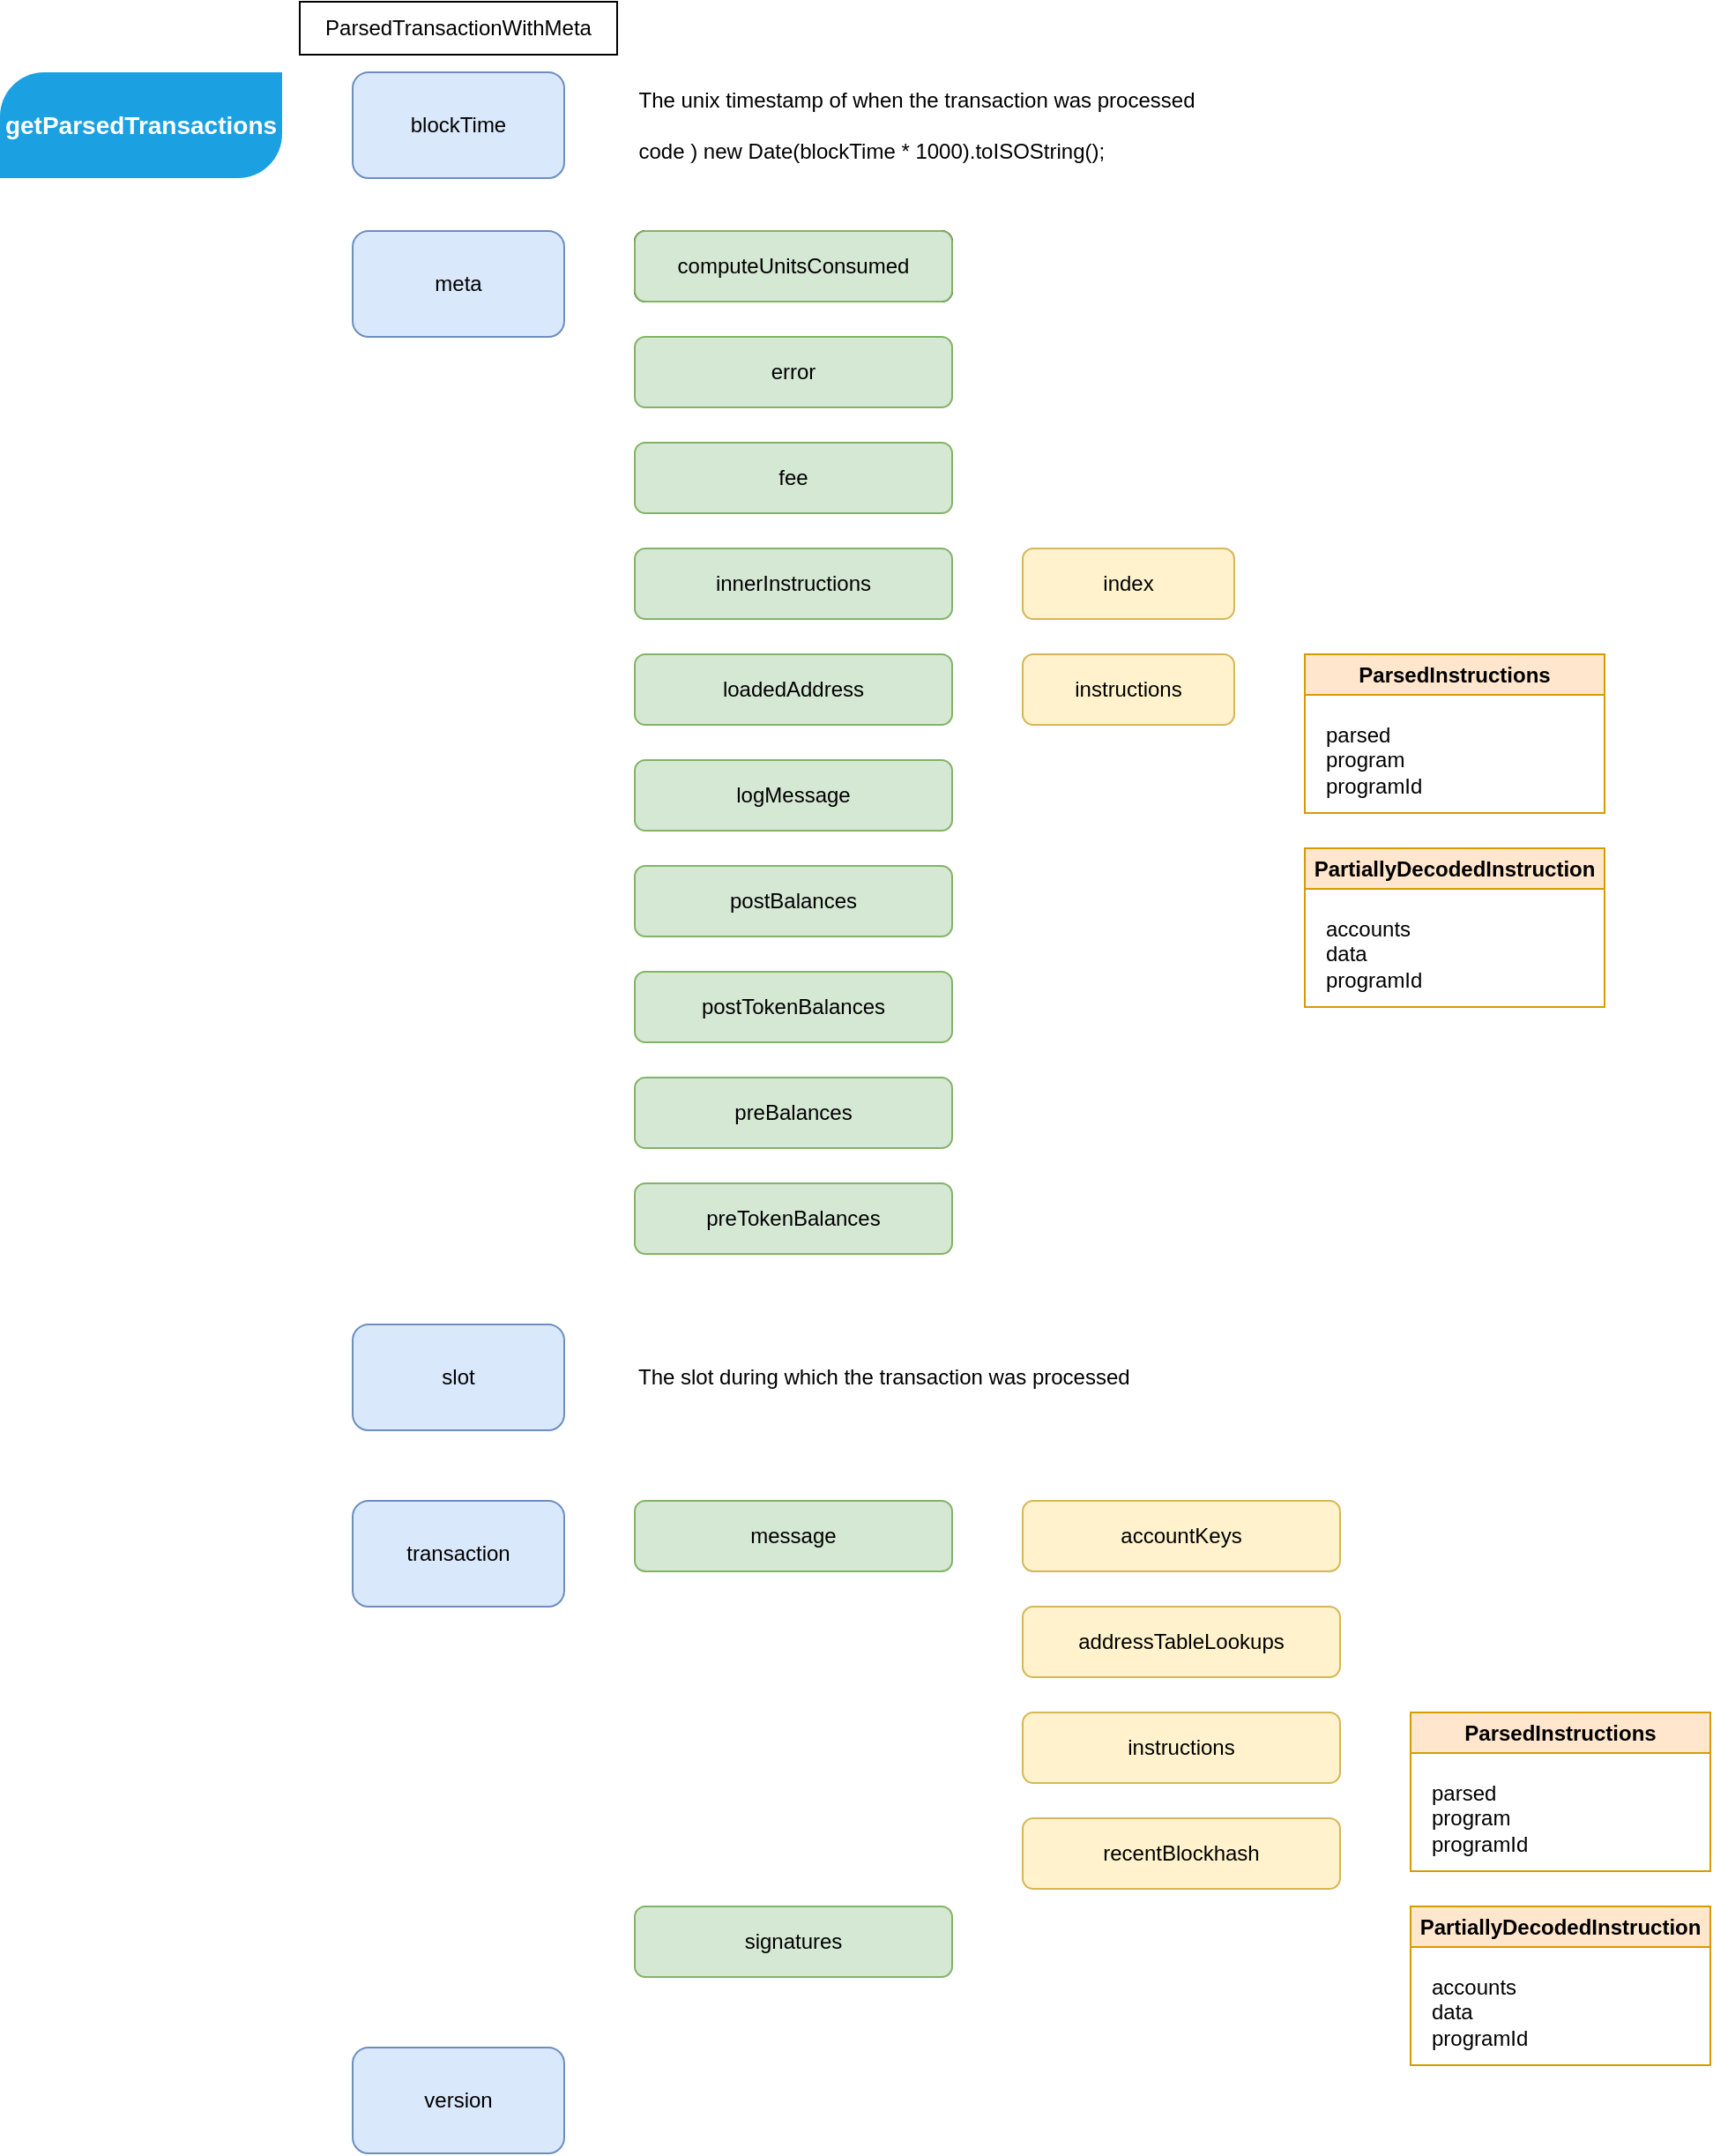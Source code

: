 <mxfile version="21.6.8" type="github">
  <diagram name="페이지-1" id="EBCRiEzwZBse_Ma0ATIq">
    <mxGraphModel dx="1183" dy="707" grid="1" gridSize="10" guides="1" tooltips="1" connect="1" arrows="0" fold="1" page="1" pageScale="1" pageWidth="1654" pageHeight="2336" math="0" shadow="0">
      <root>
        <mxCell id="0" />
        <mxCell id="1" parent="0" />
        <mxCell id="PDa6-fFEPDLGDv39NDTm-1" value="ParsedTransactionWithMeta" style="rounded=0;whiteSpace=wrap;html=1;" vertex="1" parent="1">
          <mxGeometry x="210" y="40" width="180" height="30" as="geometry" />
        </mxCell>
        <mxCell id="PDa6-fFEPDLGDv39NDTm-4" value="blockTime" style="rounded=1;whiteSpace=wrap;html=1;fillColor=#dae8fc;strokeColor=#6c8ebf;" vertex="1" parent="1">
          <mxGeometry x="240" y="80" width="120" height="60" as="geometry" />
        </mxCell>
        <mxCell id="PDa6-fFEPDLGDv39NDTm-5" value="meta&lt;br&gt;" style="rounded=1;whiteSpace=wrap;html=1;fillColor=#dae8fc;strokeColor=#6c8ebf;" vertex="1" parent="1">
          <mxGeometry x="240" y="170" width="120" height="60" as="geometry" />
        </mxCell>
        <mxCell id="PDa6-fFEPDLGDv39NDTm-6" value="slot" style="rounded=1;whiteSpace=wrap;html=1;fillColor=#dae8fc;strokeColor=#6c8ebf;" vertex="1" parent="1">
          <mxGeometry x="240" y="790" width="120" height="60" as="geometry" />
        </mxCell>
        <mxCell id="PDa6-fFEPDLGDv39NDTm-7" value="transaction" style="rounded=1;whiteSpace=wrap;html=1;fillColor=#dae8fc;strokeColor=#6c8ebf;" vertex="1" parent="1">
          <mxGeometry x="240" y="890" width="120" height="60" as="geometry" />
        </mxCell>
        <mxCell id="PDa6-fFEPDLGDv39NDTm-8" value="version" style="rounded=1;whiteSpace=wrap;html=1;fillColor=#dae8fc;strokeColor=#6c8ebf;" vertex="1" parent="1">
          <mxGeometry x="240" y="1200" width="120" height="60" as="geometry" />
        </mxCell>
        <mxCell id="PDa6-fFEPDLGDv39NDTm-11" value="The unix timestamp of when the transaction was processed&lt;br&gt;&lt;br&gt;&lt;div style=&quot;text-align: left;&quot;&gt;&lt;span style=&quot;background-color: initial;&quot;&gt;code ) new Date(blockTime * 1000).toISOString();&lt;/span&gt;&lt;/div&gt;" style="text;html=1;strokeColor=none;fillColor=none;align=center;verticalAlign=middle;whiteSpace=wrap;rounded=0;" vertex="1" parent="1">
          <mxGeometry x="400" y="95" width="320" height="30" as="geometry" />
        </mxCell>
        <mxCell id="PDa6-fFEPDLGDv39NDTm-13" value="computeUnitsConsumed" style="rounded=1;whiteSpace=wrap;html=1;" vertex="1" parent="1">
          <mxGeometry x="400" y="170" width="180" height="40" as="geometry" />
        </mxCell>
        <mxCell id="PDa6-fFEPDLGDv39NDTm-16" value="computeUnitsConsumed" style="rounded=1;whiteSpace=wrap;html=1;fillColor=#d5e8d4;strokeColor=#82b366;" vertex="1" parent="1">
          <mxGeometry x="400" y="170" width="180" height="40" as="geometry" />
        </mxCell>
        <mxCell id="PDa6-fFEPDLGDv39NDTm-17" value="error" style="rounded=1;whiteSpace=wrap;html=1;fillColor=#d5e8d4;strokeColor=#82b366;" vertex="1" parent="1">
          <mxGeometry x="400" y="230" width="180" height="40" as="geometry" />
        </mxCell>
        <mxCell id="PDa6-fFEPDLGDv39NDTm-18" value="fee" style="rounded=1;whiteSpace=wrap;html=1;fillColor=#d5e8d4;strokeColor=#82b366;" vertex="1" parent="1">
          <mxGeometry x="400" y="290" width="180" height="40" as="geometry" />
        </mxCell>
        <mxCell id="PDa6-fFEPDLGDv39NDTm-19" value="innerInstructions" style="rounded=1;whiteSpace=wrap;html=1;fillColor=#d5e8d4;strokeColor=#82b366;" vertex="1" parent="1">
          <mxGeometry x="400" y="350" width="180" height="40" as="geometry" />
        </mxCell>
        <mxCell id="PDa6-fFEPDLGDv39NDTm-20" value="loadedAddress" style="rounded=1;whiteSpace=wrap;html=1;fillColor=#d5e8d4;strokeColor=#82b366;" vertex="1" parent="1">
          <mxGeometry x="400" y="410" width="180" height="40" as="geometry" />
        </mxCell>
        <mxCell id="PDa6-fFEPDLGDv39NDTm-21" value="logMessage" style="rounded=1;whiteSpace=wrap;html=1;fillColor=#d5e8d4;strokeColor=#82b366;" vertex="1" parent="1">
          <mxGeometry x="400" y="470" width="180" height="40" as="geometry" />
        </mxCell>
        <mxCell id="PDa6-fFEPDLGDv39NDTm-22" value="postBalances" style="rounded=1;whiteSpace=wrap;html=1;fillColor=#d5e8d4;strokeColor=#82b366;" vertex="1" parent="1">
          <mxGeometry x="400" y="530" width="180" height="40" as="geometry" />
        </mxCell>
        <mxCell id="PDa6-fFEPDLGDv39NDTm-23" value="postTokenBalances" style="rounded=1;whiteSpace=wrap;html=1;fillColor=#d5e8d4;strokeColor=#82b366;" vertex="1" parent="1">
          <mxGeometry x="400" y="590" width="180" height="40" as="geometry" />
        </mxCell>
        <mxCell id="PDa6-fFEPDLGDv39NDTm-24" value="preBalances" style="rounded=1;whiteSpace=wrap;html=1;fillColor=#d5e8d4;strokeColor=#82b366;" vertex="1" parent="1">
          <mxGeometry x="400" y="650" width="180" height="40" as="geometry" />
        </mxCell>
        <mxCell id="PDa6-fFEPDLGDv39NDTm-25" value="preTokenBalances" style="rounded=1;whiteSpace=wrap;html=1;fillColor=#d5e8d4;strokeColor=#82b366;" vertex="1" parent="1">
          <mxGeometry x="400" y="710" width="180" height="40" as="geometry" />
        </mxCell>
        <mxCell id="PDa6-fFEPDLGDv39NDTm-36" value="index" style="rounded=1;whiteSpace=wrap;html=1;fillColor=#fff2cc;strokeColor=#d6b656;" vertex="1" parent="1">
          <mxGeometry x="620" y="350" width="120" height="40" as="geometry" />
        </mxCell>
        <mxCell id="PDa6-fFEPDLGDv39NDTm-37" value="instructions" style="rounded=1;whiteSpace=wrap;html=1;fillColor=#fff2cc;strokeColor=#d6b656;" vertex="1" parent="1">
          <mxGeometry x="620" y="410" width="120" height="40" as="geometry" />
        </mxCell>
        <mxCell id="PDa6-fFEPDLGDv39NDTm-38" value="ParsedInstructions" style="swimlane;whiteSpace=wrap;html=1;swimlaneLine=1;fillColor=#ffe6cc;strokeColor=#d79b00;" vertex="1" parent="1">
          <mxGeometry x="780" y="410" width="170" height="90" as="geometry" />
        </mxCell>
        <mxCell id="PDa6-fFEPDLGDv39NDTm-39" value="parsed&lt;br&gt;program&lt;br&gt;programId" style="text;html=1;align=left;verticalAlign=middle;resizable=0;points=[];autosize=1;strokeColor=none;fillColor=none;swimlaneLine=1;" vertex="1" parent="PDa6-fFEPDLGDv39NDTm-38">
          <mxGeometry x="10" y="30" width="80" height="60" as="geometry" />
        </mxCell>
        <mxCell id="PDa6-fFEPDLGDv39NDTm-40" value="PartiallyDecodedInstruction" style="swimlane;whiteSpace=wrap;html=1;swimlaneLine=1;fillColor=#ffe6cc;strokeColor=#d79b00;" vertex="1" parent="1">
          <mxGeometry x="780" y="520" width="170" height="90" as="geometry" />
        </mxCell>
        <mxCell id="PDa6-fFEPDLGDv39NDTm-41" value="accounts&lt;br&gt;data&lt;br&gt;programId" style="text;html=1;align=left;verticalAlign=middle;resizable=0;points=[];autosize=1;strokeColor=none;fillColor=none;swimlaneLine=1;" vertex="1" parent="PDa6-fFEPDLGDv39NDTm-40">
          <mxGeometry x="10" y="30" width="80" height="60" as="geometry" />
        </mxCell>
        <mxCell id="PDa6-fFEPDLGDv39NDTm-42" value="The slot during which the transaction was processed" style="text;html=1;strokeColor=none;fillColor=none;align=left;verticalAlign=middle;whiteSpace=wrap;rounded=0;" vertex="1" parent="1">
          <mxGeometry x="400" y="805" width="320" height="30" as="geometry" />
        </mxCell>
        <mxCell id="PDa6-fFEPDLGDv39NDTm-43" value="message" style="rounded=1;whiteSpace=wrap;html=1;fillColor=#d5e8d4;strokeColor=#82b366;" vertex="1" parent="1">
          <mxGeometry x="400" y="890" width="180" height="40" as="geometry" />
        </mxCell>
        <mxCell id="PDa6-fFEPDLGDv39NDTm-44" value="signatures" style="rounded=1;whiteSpace=wrap;html=1;fillColor=#d5e8d4;strokeColor=#82b366;" vertex="1" parent="1">
          <mxGeometry x="400" y="1120" width="180" height="40" as="geometry" />
        </mxCell>
        <mxCell id="PDa6-fFEPDLGDv39NDTm-45" value="accountKeys" style="rounded=1;whiteSpace=wrap;html=1;fillColor=#fff2cc;strokeColor=#d6b656;" vertex="1" parent="1">
          <mxGeometry x="620" y="890" width="180" height="40" as="geometry" />
        </mxCell>
        <mxCell id="PDa6-fFEPDLGDv39NDTm-46" value="addressTableLookups" style="rounded=1;whiteSpace=wrap;html=1;fillColor=#fff2cc;strokeColor=#d6b656;" vertex="1" parent="1">
          <mxGeometry x="620" y="950" width="180" height="40" as="geometry" />
        </mxCell>
        <mxCell id="PDa6-fFEPDLGDv39NDTm-47" value="instructions" style="rounded=1;whiteSpace=wrap;html=1;fillColor=#fff2cc;strokeColor=#d6b656;" vertex="1" parent="1">
          <mxGeometry x="620" y="1010" width="180" height="40" as="geometry" />
        </mxCell>
        <mxCell id="PDa6-fFEPDLGDv39NDTm-48" value="recentBlockhash" style="rounded=1;whiteSpace=wrap;html=1;fillColor=#fff2cc;strokeColor=#d6b656;" vertex="1" parent="1">
          <mxGeometry x="620" y="1070" width="180" height="40" as="geometry" />
        </mxCell>
        <mxCell id="PDa6-fFEPDLGDv39NDTm-49" value="ParsedInstructions" style="swimlane;whiteSpace=wrap;html=1;swimlaneLine=1;fillColor=#ffe6cc;strokeColor=#d79b00;" vertex="1" parent="1">
          <mxGeometry x="840" y="1010" width="170" height="90" as="geometry" />
        </mxCell>
        <mxCell id="PDa6-fFEPDLGDv39NDTm-50" value="parsed&lt;br&gt;program&lt;br&gt;programId" style="text;html=1;align=left;verticalAlign=middle;resizable=0;points=[];autosize=1;strokeColor=none;fillColor=none;swimlaneLine=1;" vertex="1" parent="PDa6-fFEPDLGDv39NDTm-49">
          <mxGeometry x="10" y="30" width="80" height="60" as="geometry" />
        </mxCell>
        <mxCell id="PDa6-fFEPDLGDv39NDTm-51" value="PartiallyDecodedInstruction" style="swimlane;whiteSpace=wrap;html=1;swimlaneLine=1;fillColor=#ffe6cc;strokeColor=#d79b00;" vertex="1" parent="1">
          <mxGeometry x="840" y="1120" width="170" height="90" as="geometry" />
        </mxCell>
        <mxCell id="PDa6-fFEPDLGDv39NDTm-52" value="accounts&lt;br&gt;data&lt;br&gt;programId" style="text;html=1;align=left;verticalAlign=middle;resizable=0;points=[];autosize=1;strokeColor=none;fillColor=none;swimlaneLine=1;" vertex="1" parent="PDa6-fFEPDLGDv39NDTm-51">
          <mxGeometry x="10" y="30" width="80" height="60" as="geometry" />
        </mxCell>
        <mxCell id="PDa6-fFEPDLGDv39NDTm-54" value="" style="verticalLabelPosition=bottom;verticalAlign=top;html=1;shape=mxgraph.basic.diag_round_rect;dx=12.5;whiteSpace=wrap;fillColor=#1ba1e2;fontColor=#ffffff;strokeColor=none;fontStyle=1;fontSize=13;" vertex="1" parent="1">
          <mxGeometry x="40" y="80" width="160" height="60" as="geometry" />
        </mxCell>
        <mxCell id="PDa6-fFEPDLGDv39NDTm-55" value="getParsedTransactions" style="text;html=1;strokeColor=none;fillColor=none;align=center;verticalAlign=middle;whiteSpace=wrap;rounded=0;fontStyle=1;fontSize=14;fontColor=#FFFFFF;" vertex="1" parent="1">
          <mxGeometry x="65" y="95" width="110" height="30" as="geometry" />
        </mxCell>
      </root>
    </mxGraphModel>
  </diagram>
</mxfile>
